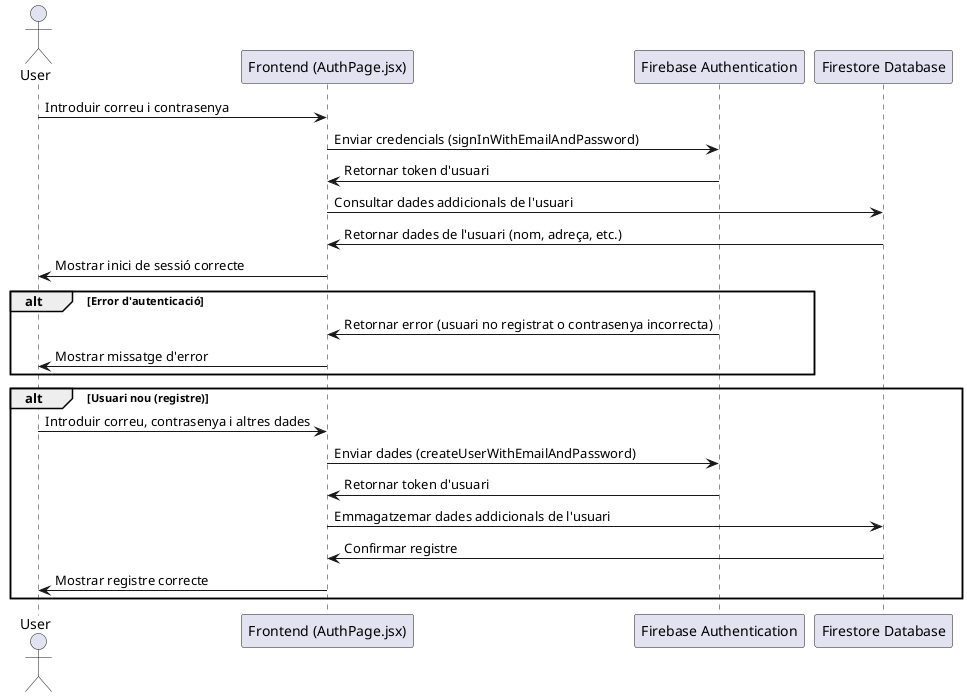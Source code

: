 @startuml
actor User
participant "Frontend (AuthPage.jsx)" as Frontend
participant "Firebase Authentication" as FirebaseAuth
participant "Firestore Database" as Firestore

User -> Frontend: Introduir correu i contrasenya
Frontend -> FirebaseAuth: Enviar credencials (signInWithEmailAndPassword)
FirebaseAuth -> Frontend: Retornar token d'usuari
Frontend -> Firestore: Consultar dades addicionals de l'usuari
Firestore -> Frontend: Retornar dades de l'usuari (nom, adreça, etc.)
Frontend -> User: Mostrar inici de sessió correcte

alt Error d'autenticació
    FirebaseAuth -> Frontend: Retornar error (usuari no registrat o contrasenya incorrecta)
    Frontend -> User: Mostrar missatge d'error
end

alt Usuari nou (registre)
    User -> Frontend: Introduir correu, contrasenya i altres dades
    Frontend -> FirebaseAuth: Enviar dades (createUserWithEmailAndPassword)
    FirebaseAuth -> Frontend: Retornar token d'usuari
    Frontend -> Firestore: Emmagatzemar dades addicionals de l'usuari
    Firestore -> Frontend: Confirmar registre
    Frontend -> User: Mostrar registre correcte
end
@enduml
